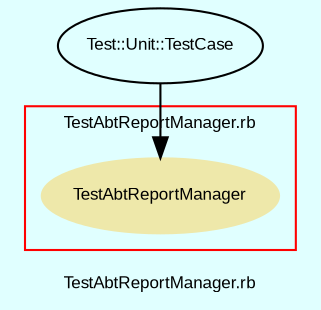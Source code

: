 digraph TopLevel {
    compound = true
    bgcolor = lightcyan1
    fontname = Arial
    fontsize = 8
    label = "TestAbtReportManager.rb"
    node [
        fontname = Arial,
        fontsize = 8,
        color = black
    ]

    subgraph cluster_16 {
        fontname = Arial
        color = red
        label = "TestAbtReportManager.rb"
        TestAbtReportManager [
            fontcolor = black,
            URL = "classes/TestAbtReportManager.html",
            shape = ellipse,
            color = palegoldenrod,
            style = filled,
            label = "TestAbtReportManager"
        ]

    }

    Test__Unit__TestCase [
        URL = "classes/Test/Unit/TestCase.html",
        label = "Test::Unit::TestCase"
    ]

    Test__Unit__TestCase -> TestAbtReportManager [

    ]

}

